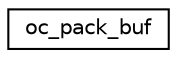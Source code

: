 digraph "Graphical Class Hierarchy"
{
  edge [fontname="Helvetica",fontsize="10",labelfontname="Helvetica",labelfontsize="10"];
  node [fontname="Helvetica",fontsize="10",shape=record];
  rankdir="LR";
  Node1 [label="oc_pack_buf",height=0.2,width=0.4,color="black", fillcolor="white", style="filled",URL="$structoc__pack__buf.html"];
}
